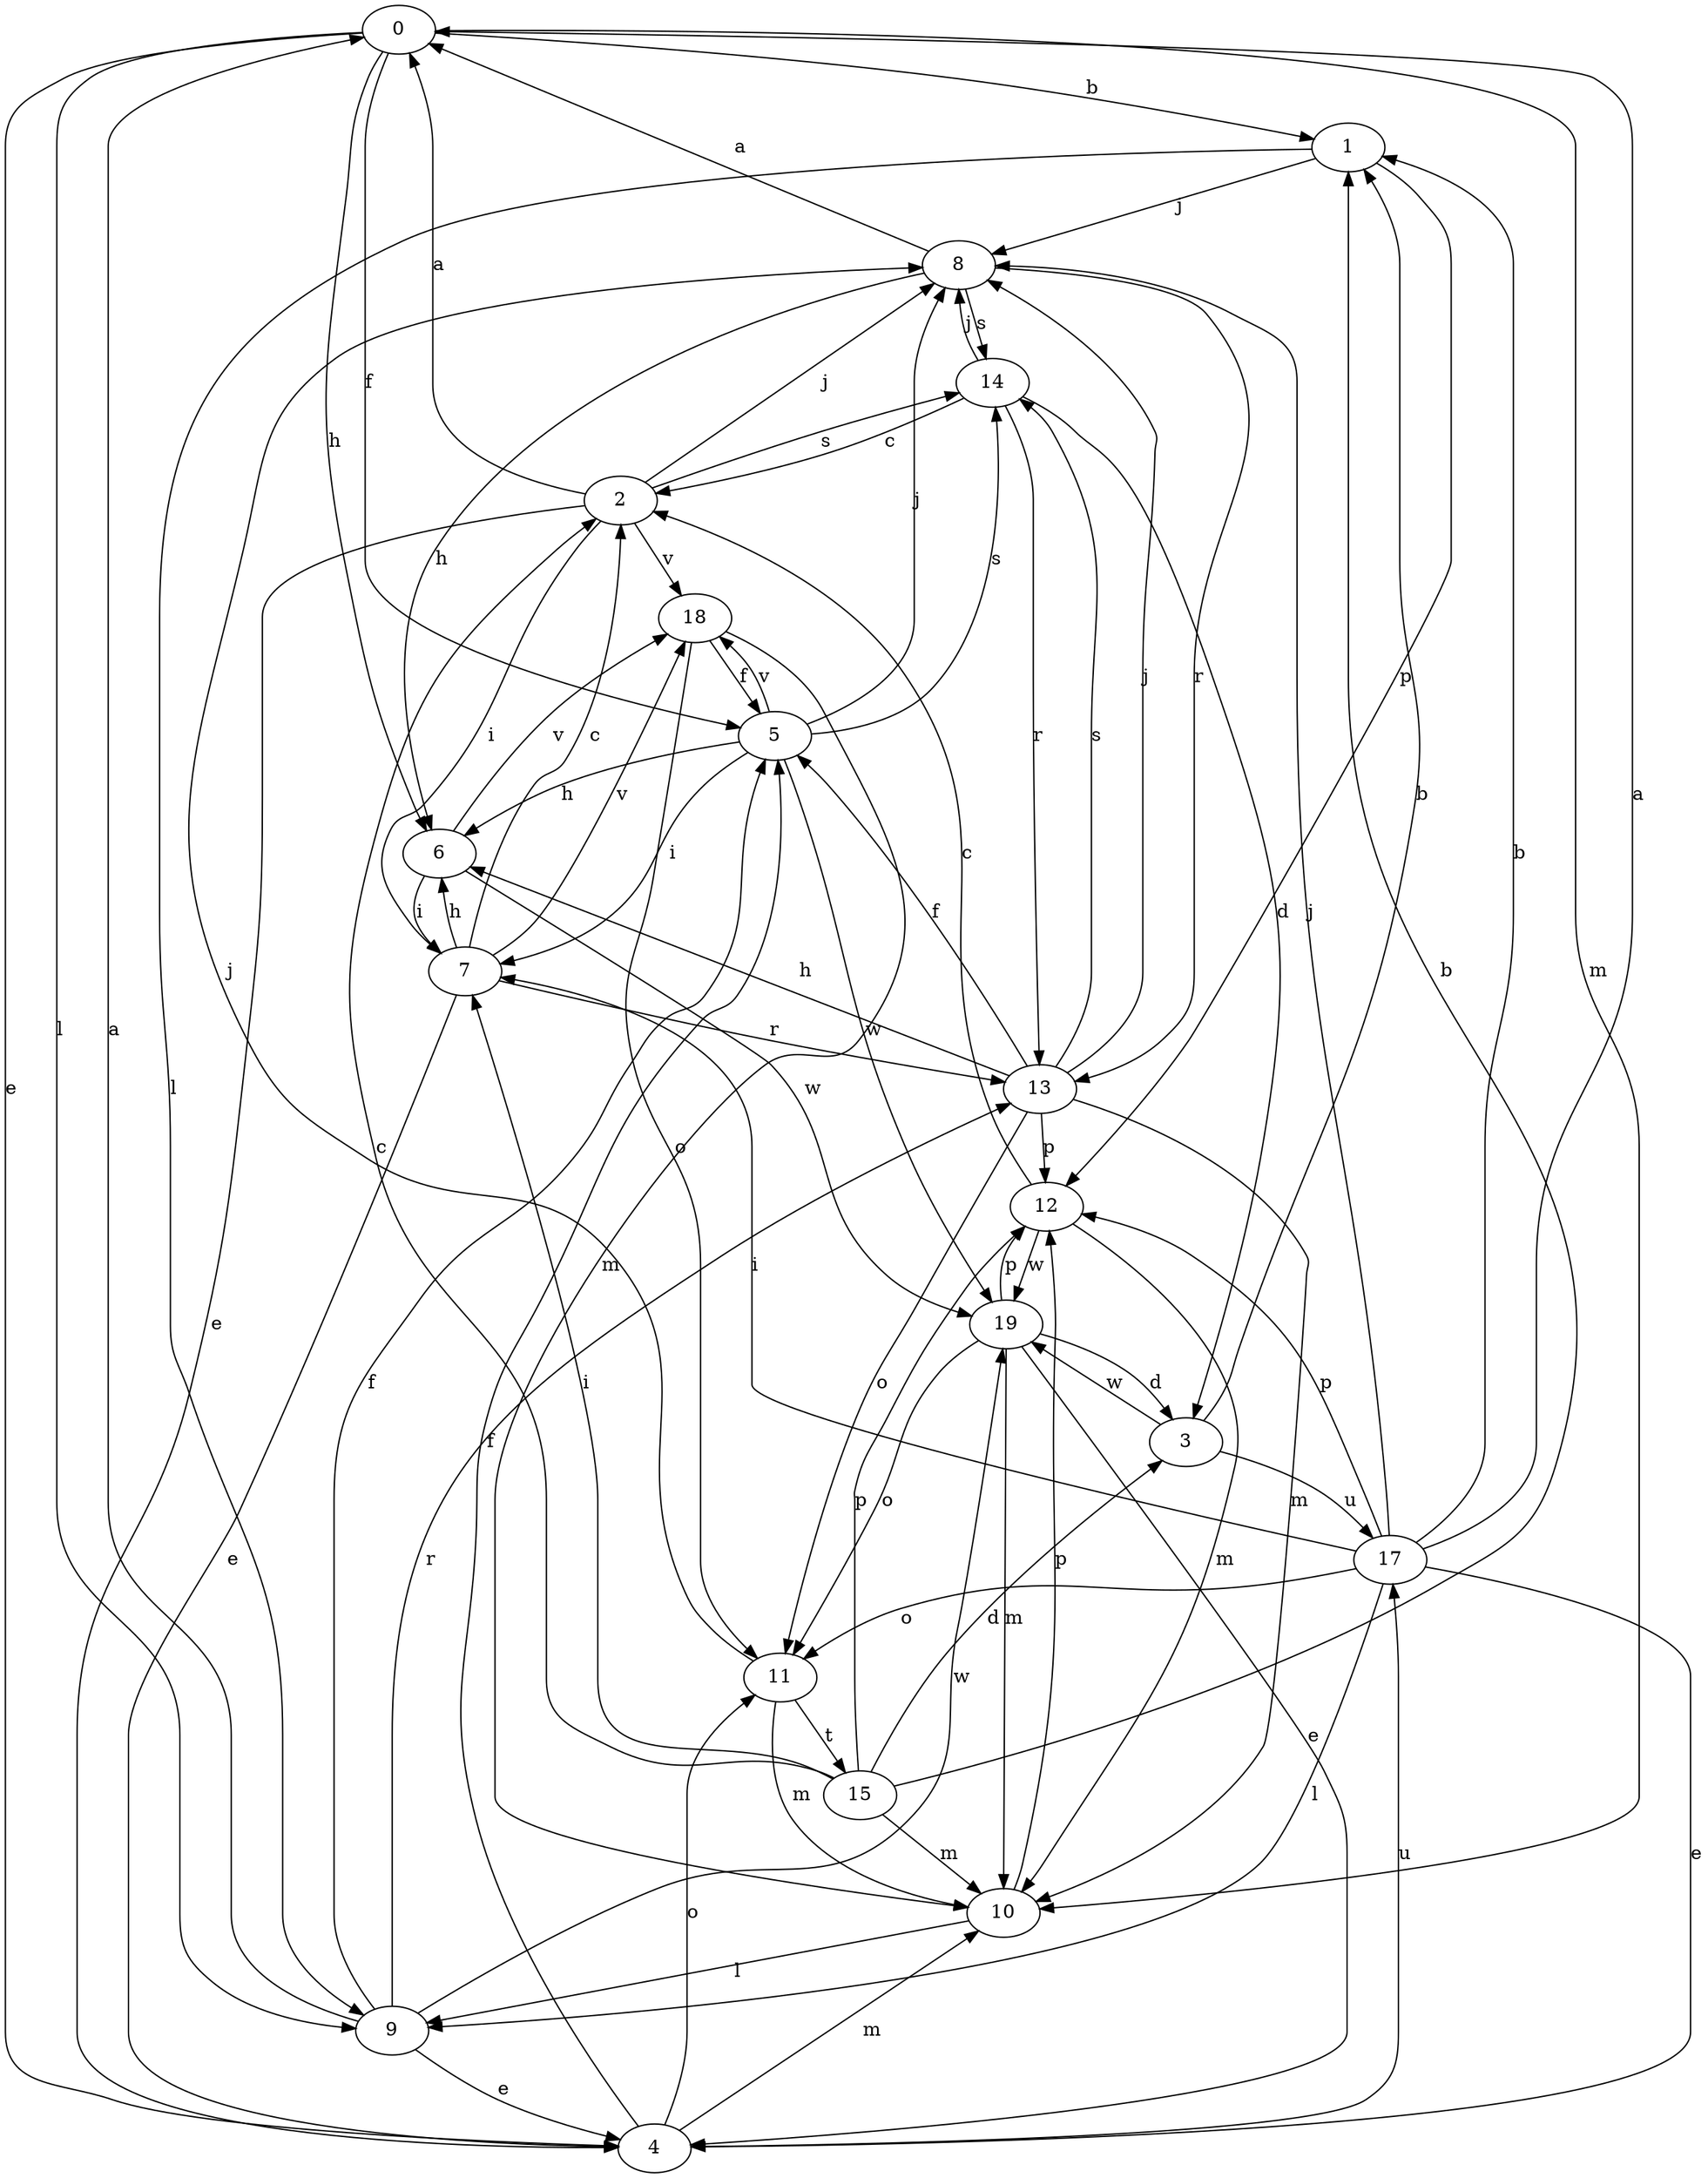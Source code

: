 strict digraph  {
0;
1;
2;
3;
4;
5;
6;
7;
8;
9;
10;
11;
12;
13;
14;
15;
17;
18;
19;
0 -> 1  [label=b];
0 -> 4  [label=e];
0 -> 5  [label=f];
0 -> 6  [label=h];
0 -> 9  [label=l];
0 -> 10  [label=m];
1 -> 8  [label=j];
1 -> 9  [label=l];
1 -> 12  [label=p];
2 -> 0  [label=a];
2 -> 4  [label=e];
2 -> 7  [label=i];
2 -> 8  [label=j];
2 -> 14  [label=s];
2 -> 18  [label=v];
3 -> 1  [label=b];
3 -> 17  [label=u];
3 -> 19  [label=w];
4 -> 5  [label=f];
4 -> 10  [label=m];
4 -> 11  [label=o];
4 -> 17  [label=u];
5 -> 6  [label=h];
5 -> 7  [label=i];
5 -> 8  [label=j];
5 -> 14  [label=s];
5 -> 18  [label=v];
5 -> 19  [label=w];
6 -> 7  [label=i];
6 -> 18  [label=v];
6 -> 19  [label=w];
7 -> 2  [label=c];
7 -> 4  [label=e];
7 -> 6  [label=h];
7 -> 13  [label=r];
7 -> 18  [label=v];
8 -> 0  [label=a];
8 -> 6  [label=h];
8 -> 13  [label=r];
8 -> 14  [label=s];
9 -> 0  [label=a];
9 -> 4  [label=e];
9 -> 5  [label=f];
9 -> 13  [label=r];
9 -> 19  [label=w];
10 -> 9  [label=l];
10 -> 12  [label=p];
11 -> 8  [label=j];
11 -> 10  [label=m];
11 -> 15  [label=t];
12 -> 2  [label=c];
12 -> 10  [label=m];
12 -> 19  [label=w];
13 -> 5  [label=f];
13 -> 6  [label=h];
13 -> 8  [label=j];
13 -> 10  [label=m];
13 -> 11  [label=o];
13 -> 12  [label=p];
13 -> 14  [label=s];
14 -> 2  [label=c];
14 -> 3  [label=d];
14 -> 8  [label=j];
14 -> 13  [label=r];
15 -> 1  [label=b];
15 -> 2  [label=c];
15 -> 3  [label=d];
15 -> 7  [label=i];
15 -> 10  [label=m];
15 -> 12  [label=p];
17 -> 0  [label=a];
17 -> 1  [label=b];
17 -> 4  [label=e];
17 -> 7  [label=i];
17 -> 8  [label=j];
17 -> 9  [label=l];
17 -> 11  [label=o];
17 -> 12  [label=p];
18 -> 5  [label=f];
18 -> 10  [label=m];
18 -> 11  [label=o];
19 -> 3  [label=d];
19 -> 4  [label=e];
19 -> 10  [label=m];
19 -> 11  [label=o];
19 -> 12  [label=p];
}
